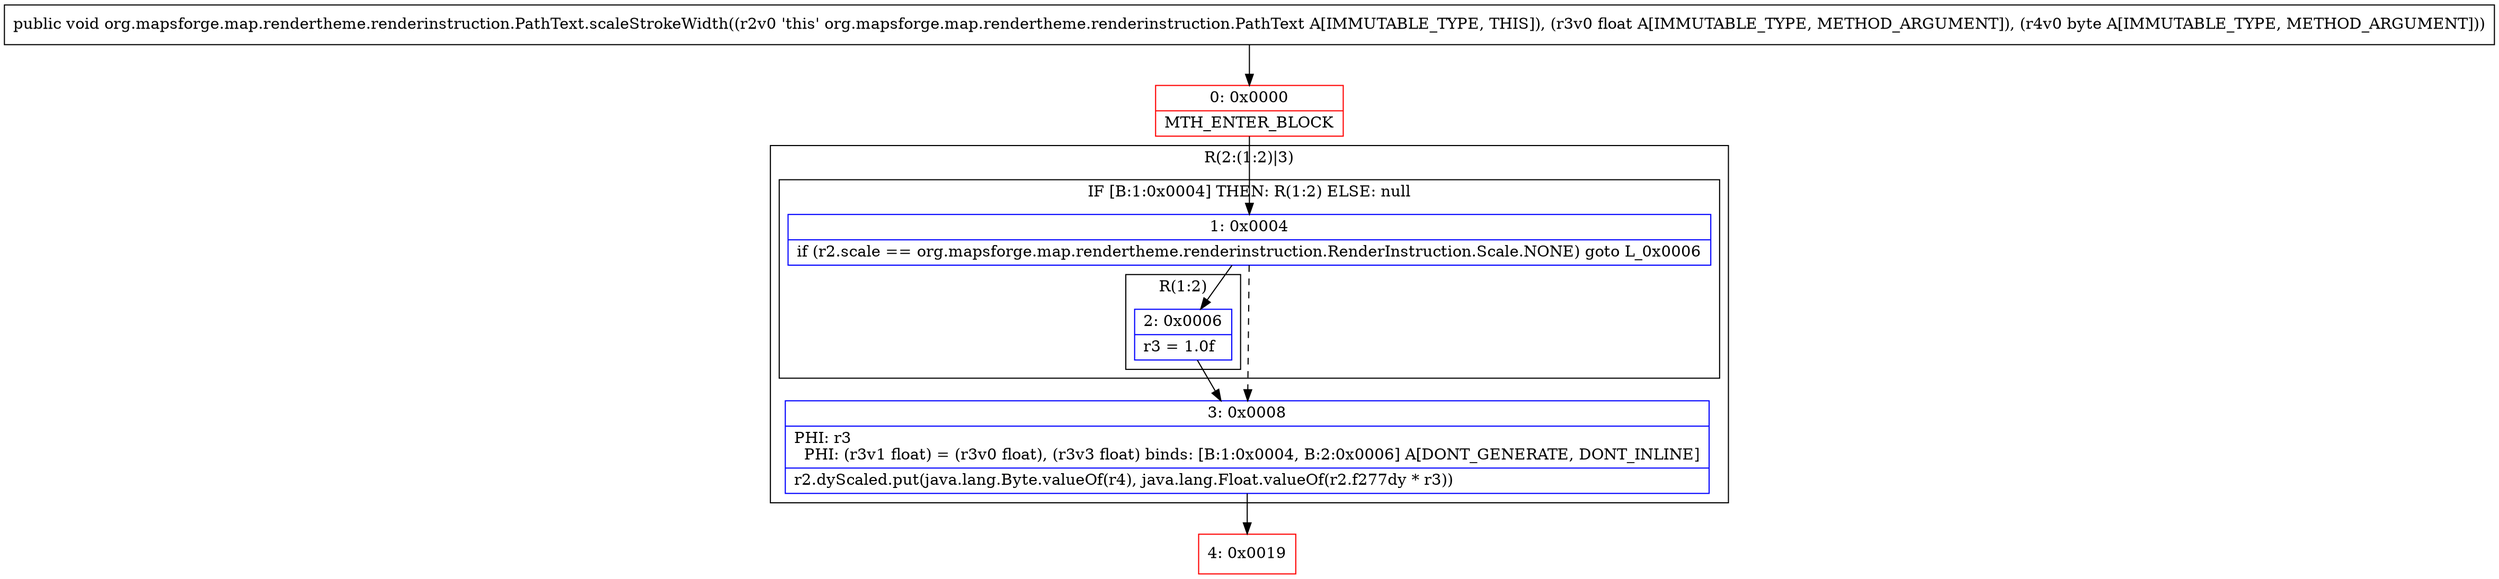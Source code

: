 digraph "CFG fororg.mapsforge.map.rendertheme.renderinstruction.PathText.scaleStrokeWidth(FB)V" {
subgraph cluster_Region_170499566 {
label = "R(2:(1:2)|3)";
node [shape=record,color=blue];
subgraph cluster_IfRegion_41925524 {
label = "IF [B:1:0x0004] THEN: R(1:2) ELSE: null";
node [shape=record,color=blue];
Node_1 [shape=record,label="{1\:\ 0x0004|if (r2.scale == org.mapsforge.map.rendertheme.renderinstruction.RenderInstruction.Scale.NONE) goto L_0x0006\l}"];
subgraph cluster_Region_2137261297 {
label = "R(1:2)";
node [shape=record,color=blue];
Node_2 [shape=record,label="{2\:\ 0x0006|r3 = 1.0f\l}"];
}
}
Node_3 [shape=record,label="{3\:\ 0x0008|PHI: r3 \l  PHI: (r3v1 float) = (r3v0 float), (r3v3 float) binds: [B:1:0x0004, B:2:0x0006] A[DONT_GENERATE, DONT_INLINE]\l|r2.dyScaled.put(java.lang.Byte.valueOf(r4), java.lang.Float.valueOf(r2.f277dy * r3))\l}"];
}
Node_0 [shape=record,color=red,label="{0\:\ 0x0000|MTH_ENTER_BLOCK\l}"];
Node_4 [shape=record,color=red,label="{4\:\ 0x0019}"];
MethodNode[shape=record,label="{public void org.mapsforge.map.rendertheme.renderinstruction.PathText.scaleStrokeWidth((r2v0 'this' org.mapsforge.map.rendertheme.renderinstruction.PathText A[IMMUTABLE_TYPE, THIS]), (r3v0 float A[IMMUTABLE_TYPE, METHOD_ARGUMENT]), (r4v0 byte A[IMMUTABLE_TYPE, METHOD_ARGUMENT])) }"];
MethodNode -> Node_0;
Node_1 -> Node_2;
Node_1 -> Node_3[style=dashed];
Node_2 -> Node_3;
Node_3 -> Node_4;
Node_0 -> Node_1;
}

